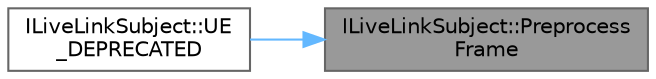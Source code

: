 digraph "ILiveLinkSubject::PreprocessFrame"
{
 // INTERACTIVE_SVG=YES
 // LATEX_PDF_SIZE
  bgcolor="transparent";
  edge [fontname=Helvetica,fontsize=10,labelfontname=Helvetica,labelfontsize=10];
  node [fontname=Helvetica,fontsize=10,shape=box,height=0.2,width=0.4];
  rankdir="RL";
  Node1 [id="Node000001",label="ILiveLinkSubject::Preprocess\lFrame",height=0.2,width=0.4,color="gray40", fillcolor="grey60", style="filled", fontcolor="black",tooltip="Apply this subject's preprocessors to frame data."];
  Node1 -> Node2 [id="edge1_Node000001_Node000002",dir="back",color="steelblue1",style="solid",tooltip=" "];
  Node2 [id="Node000002",label="ILiveLinkSubject::UE\l_DEPRECATED",height=0.2,width=0.4,color="grey40", fillcolor="white", style="filled",URL="$df/d15/classILiveLinkSubject.html#acf756ef5de64a2d475800cc7232b3c9f",tooltip="Apply this subject's preprocessors to frame data."];
}
